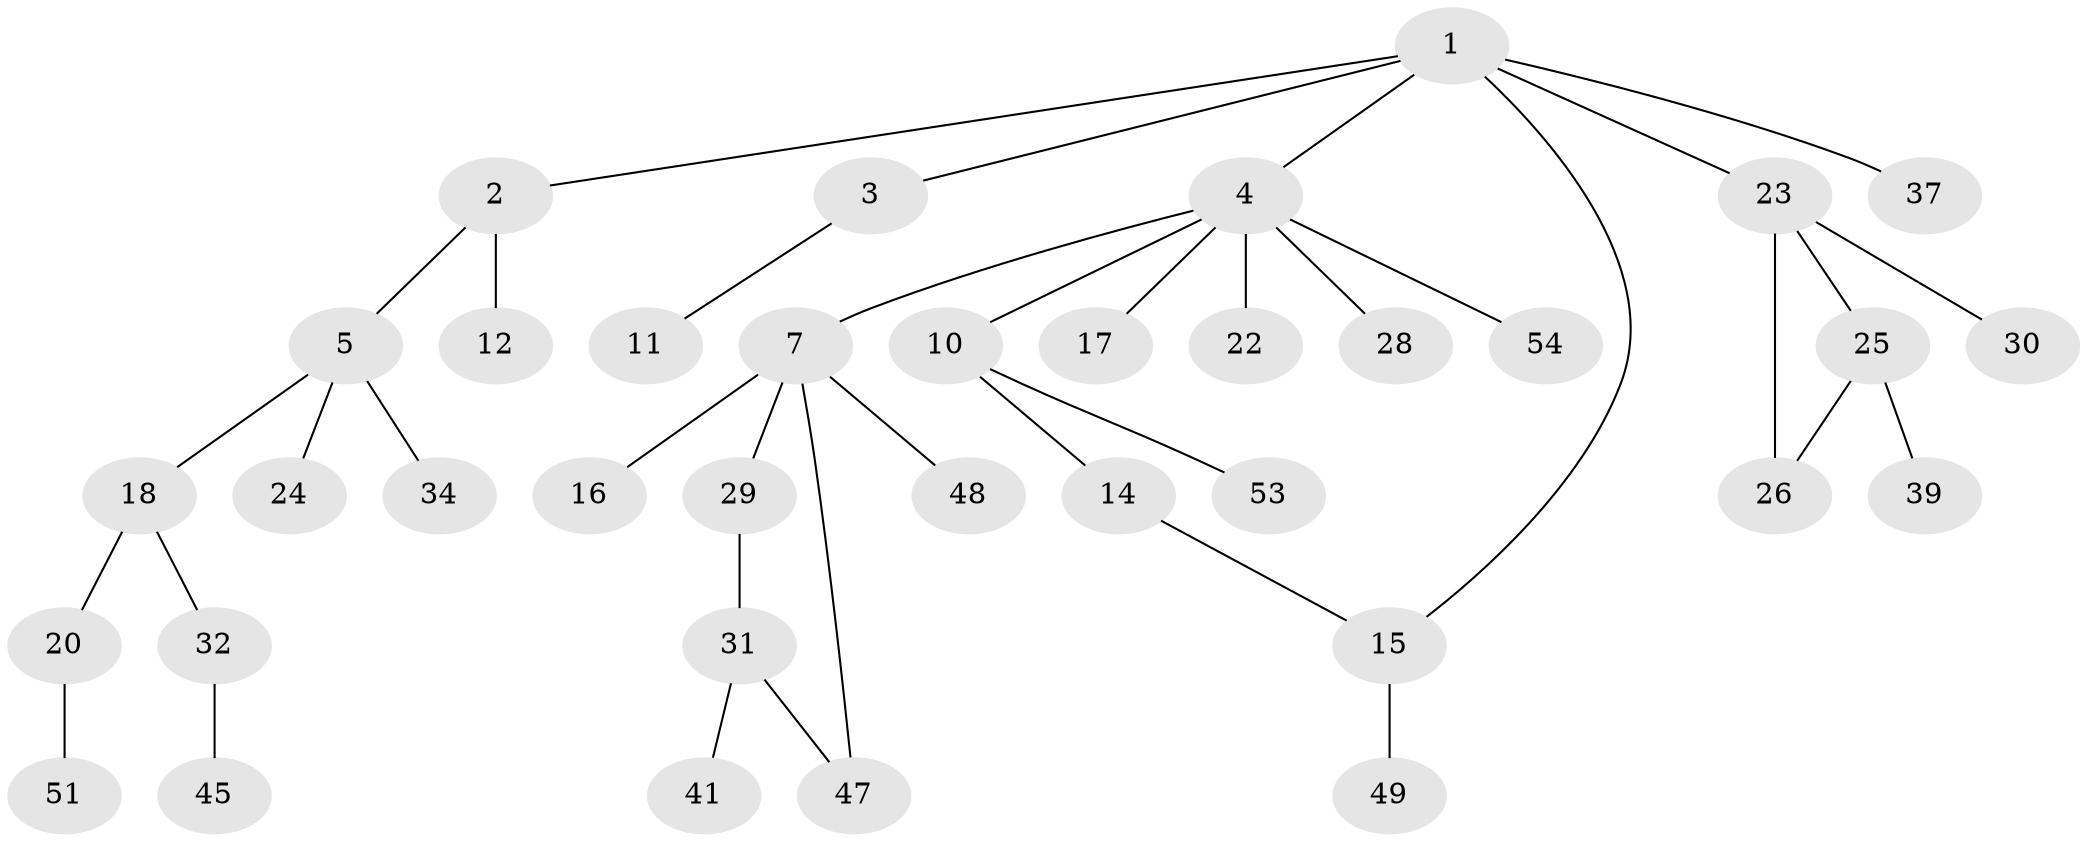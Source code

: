// Generated by graph-tools (version 1.1) at 2025/23/03/03/25 07:23:35]
// undirected, 36 vertices, 38 edges
graph export_dot {
graph [start="1"]
  node [color=gray90,style=filled];
  1 [super="+21"];
  2 [super="+8"];
  3 [super="+40"];
  4 [super="+6"];
  5 [super="+13"];
  7 [super="+9"];
  10 [super="+27"];
  11;
  12 [super="+44"];
  14;
  15 [super="+33"];
  16 [super="+19"];
  17 [super="+57"];
  18;
  20;
  22;
  23 [super="+46"];
  24;
  25 [super="+36"];
  26;
  28;
  29 [super="+52"];
  30;
  31 [super="+38"];
  32 [super="+43"];
  34 [super="+35"];
  37;
  39 [super="+42"];
  41;
  45;
  47;
  48;
  49 [super="+50"];
  51 [super="+56"];
  53 [super="+55"];
  54;
  1 -- 2;
  1 -- 3;
  1 -- 4;
  1 -- 15;
  1 -- 23;
  1 -- 37;
  2 -- 5;
  2 -- 12;
  3 -- 11;
  4 -- 10;
  4 -- 17;
  4 -- 7;
  4 -- 54;
  4 -- 22;
  4 -- 28;
  5 -- 24;
  5 -- 18;
  5 -- 34;
  7 -- 16;
  7 -- 29;
  7 -- 47;
  7 -- 48;
  10 -- 14;
  10 -- 53;
  14 -- 15;
  15 -- 49;
  18 -- 20;
  18 -- 32;
  20 -- 51;
  23 -- 25;
  23 -- 30;
  23 -- 26;
  25 -- 26;
  25 -- 39;
  29 -- 31;
  31 -- 41;
  31 -- 47;
  32 -- 45;
}

